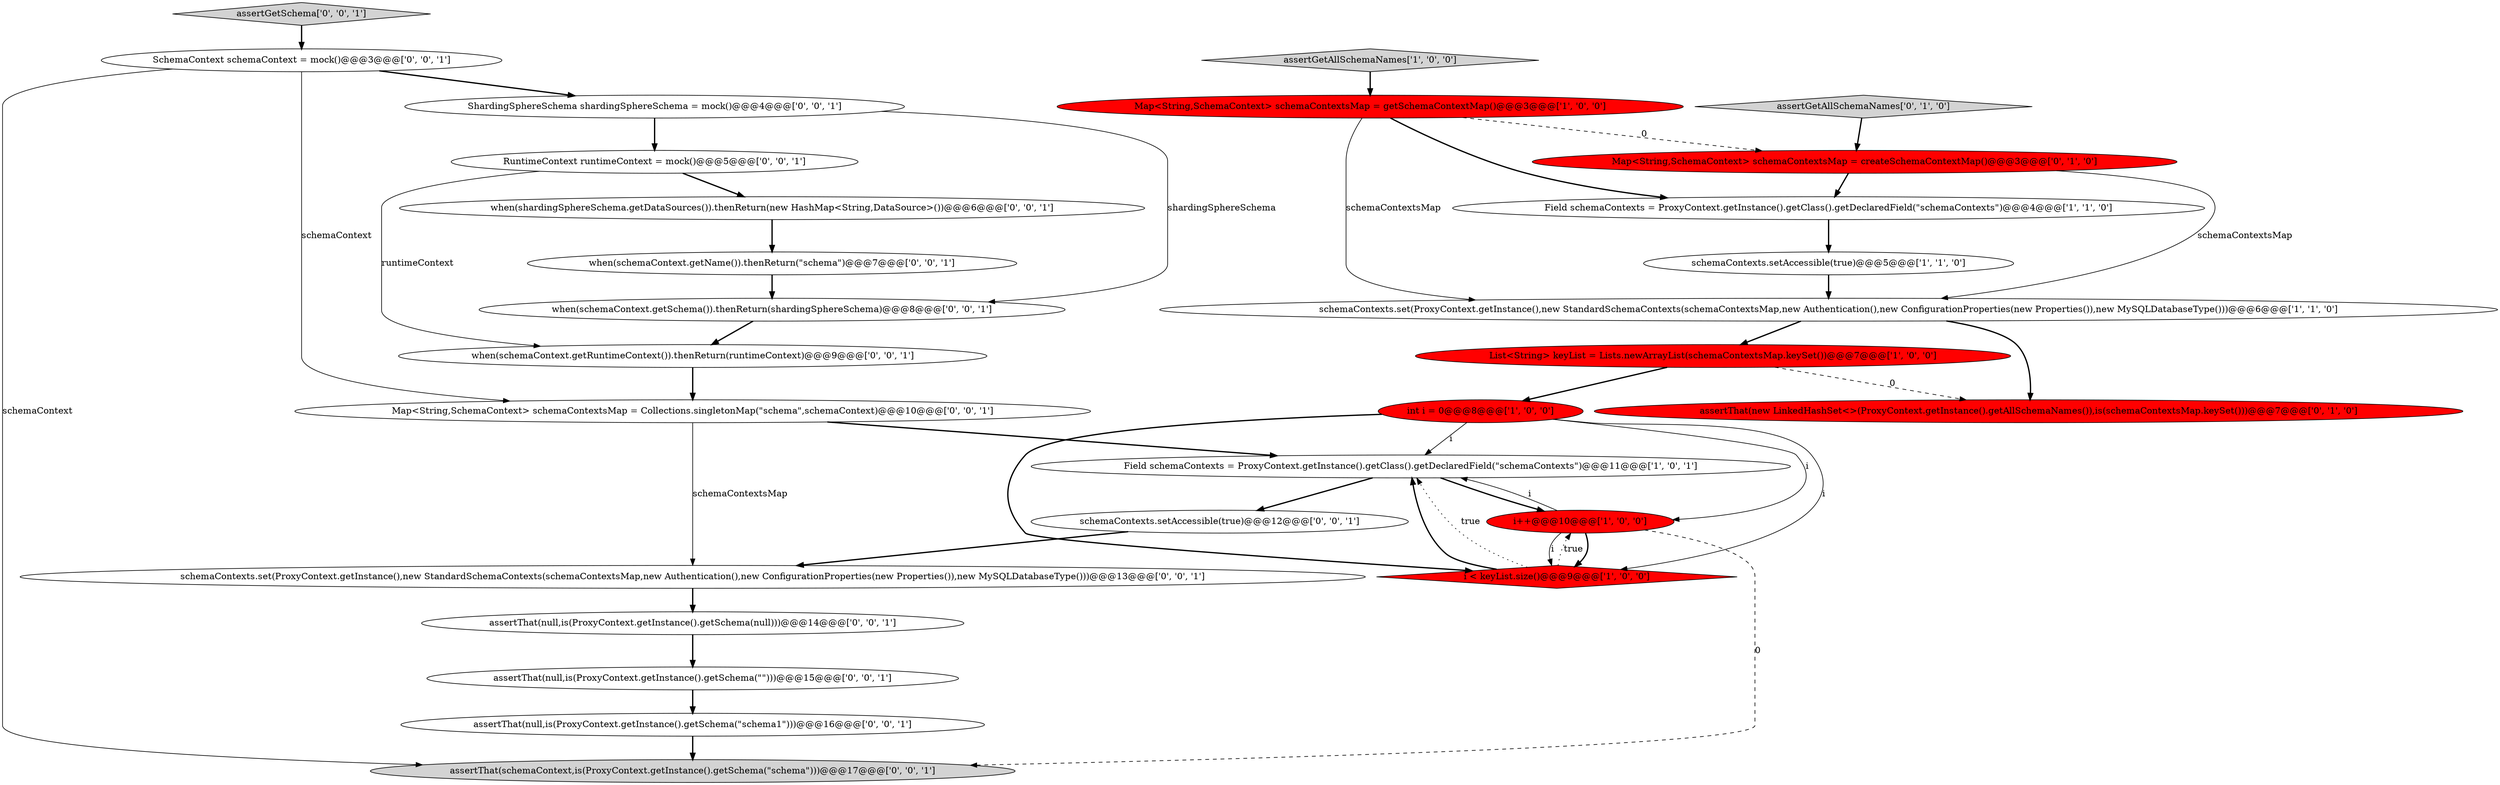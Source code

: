 digraph {
18 [style = filled, label = "ShardingSphereSchema shardingSphereSchema = mock()@@@4@@@['0', '0', '1']", fillcolor = white, shape = ellipse image = "AAA0AAABBB3BBB"];
11 [style = filled, label = "Map<String,SchemaContext> schemaContextsMap = createSchemaContextMap()@@@3@@@['0', '1', '0']", fillcolor = red, shape = ellipse image = "AAA1AAABBB2BBB"];
21 [style = filled, label = "RuntimeContext runtimeContext = mock()@@@5@@@['0', '0', '1']", fillcolor = white, shape = ellipse image = "AAA0AAABBB3BBB"];
16 [style = filled, label = "assertThat(null,is(ProxyContext.getInstance().getSchema(null)))@@@14@@@['0', '0', '1']", fillcolor = white, shape = ellipse image = "AAA0AAABBB3BBB"];
0 [style = filled, label = "List<String> keyList = Lists.newArrayList(schemaContextsMap.keySet())@@@7@@@['1', '0', '0']", fillcolor = red, shape = ellipse image = "AAA1AAABBB1BBB"];
14 [style = filled, label = "when(schemaContext.getName()).thenReturn(\"schema\")@@@7@@@['0', '0', '1']", fillcolor = white, shape = ellipse image = "AAA0AAABBB3BBB"];
19 [style = filled, label = "Map<String,SchemaContext> schemaContextsMap = Collections.singletonMap(\"schema\",schemaContext)@@@10@@@['0', '0', '1']", fillcolor = white, shape = ellipse image = "AAA0AAABBB3BBB"];
23 [style = filled, label = "when(schemaContext.getRuntimeContext()).thenReturn(runtimeContext)@@@9@@@['0', '0', '1']", fillcolor = white, shape = ellipse image = "AAA0AAABBB3BBB"];
1 [style = filled, label = "Field schemaContexts = ProxyContext.getInstance().getClass().getDeclaredField(\"schemaContexts\")@@@4@@@['1', '1', '0']", fillcolor = white, shape = ellipse image = "AAA0AAABBB1BBB"];
7 [style = filled, label = "Field schemaContexts = ProxyContext.getInstance().getClass().getDeclaredField(\"schemaContexts\")@@@11@@@['1', '0', '1']", fillcolor = white, shape = ellipse image = "AAA0AAABBB1BBB"];
3 [style = filled, label = "i++@@@10@@@['1', '0', '0']", fillcolor = red, shape = ellipse image = "AAA1AAABBB1BBB"];
15 [style = filled, label = "schemaContexts.set(ProxyContext.getInstance(),new StandardSchemaContexts(schemaContextsMap,new Authentication(),new ConfigurationProperties(new Properties()),new MySQLDatabaseType()))@@@13@@@['0', '0', '1']", fillcolor = white, shape = ellipse image = "AAA0AAABBB3BBB"];
26 [style = filled, label = "when(schemaContext.getSchema()).thenReturn(shardingSphereSchema)@@@8@@@['0', '0', '1']", fillcolor = white, shape = ellipse image = "AAA0AAABBB3BBB"];
5 [style = filled, label = "schemaContexts.setAccessible(true)@@@5@@@['1', '1', '0']", fillcolor = white, shape = ellipse image = "AAA0AAABBB1BBB"];
27 [style = filled, label = "SchemaContext schemaContext = mock()@@@3@@@['0', '0', '1']", fillcolor = white, shape = ellipse image = "AAA0AAABBB3BBB"];
2 [style = filled, label = "schemaContexts.set(ProxyContext.getInstance(),new StandardSchemaContexts(schemaContextsMap,new Authentication(),new ConfigurationProperties(new Properties()),new MySQLDatabaseType()))@@@6@@@['1', '1', '0']", fillcolor = white, shape = ellipse image = "AAA0AAABBB1BBB"];
6 [style = filled, label = "assertGetAllSchemaNames['1', '0', '0']", fillcolor = lightgray, shape = diamond image = "AAA0AAABBB1BBB"];
25 [style = filled, label = "assertThat(schemaContext,is(ProxyContext.getInstance().getSchema(\"schema\")))@@@17@@@['0', '0', '1']", fillcolor = lightgray, shape = ellipse image = "AAA0AAABBB3BBB"];
17 [style = filled, label = "assertThat(null,is(ProxyContext.getInstance().getSchema(\"schema1\")))@@@16@@@['0', '0', '1']", fillcolor = white, shape = ellipse image = "AAA0AAABBB3BBB"];
13 [style = filled, label = "assertThat(null,is(ProxyContext.getInstance().getSchema(\"\")))@@@15@@@['0', '0', '1']", fillcolor = white, shape = ellipse image = "AAA0AAABBB3BBB"];
20 [style = filled, label = "when(shardingSphereSchema.getDataSources()).thenReturn(new HashMap<String,DataSource>())@@@6@@@['0', '0', '1']", fillcolor = white, shape = ellipse image = "AAA0AAABBB3BBB"];
8 [style = filled, label = "Map<String,SchemaContext> schemaContextsMap = getSchemaContextMap()@@@3@@@['1', '0', '0']", fillcolor = red, shape = ellipse image = "AAA1AAABBB1BBB"];
9 [style = filled, label = "i < keyList.size()@@@9@@@['1', '0', '0']", fillcolor = red, shape = diamond image = "AAA1AAABBB1BBB"];
12 [style = filled, label = "assertGetAllSchemaNames['0', '1', '0']", fillcolor = lightgray, shape = diamond image = "AAA0AAABBB2BBB"];
24 [style = filled, label = "schemaContexts.setAccessible(true)@@@12@@@['0', '0', '1']", fillcolor = white, shape = ellipse image = "AAA0AAABBB3BBB"];
4 [style = filled, label = "int i = 0@@@8@@@['1', '0', '0']", fillcolor = red, shape = ellipse image = "AAA1AAABBB1BBB"];
22 [style = filled, label = "assertGetSchema['0', '0', '1']", fillcolor = lightgray, shape = diamond image = "AAA0AAABBB3BBB"];
10 [style = filled, label = "assertThat(new LinkedHashSet<>(ProxyContext.getInstance().getAllSchemaNames()),is(schemaContextsMap.keySet()))@@@7@@@['0', '1', '0']", fillcolor = red, shape = ellipse image = "AAA1AAABBB2BBB"];
1->5 [style = bold, label=""];
4->7 [style = solid, label="i"];
4->9 [style = bold, label=""];
17->25 [style = bold, label=""];
27->18 [style = bold, label=""];
4->9 [style = solid, label="i"];
11->2 [style = solid, label="schemaContextsMap"];
16->13 [style = bold, label=""];
11->1 [style = bold, label=""];
3->7 [style = solid, label="i"];
12->11 [style = bold, label=""];
20->14 [style = bold, label=""];
4->3 [style = solid, label="i"];
9->7 [style = bold, label=""];
2->10 [style = bold, label=""];
15->16 [style = bold, label=""];
7->3 [style = bold, label=""];
0->10 [style = dashed, label="0"];
3->9 [style = bold, label=""];
8->1 [style = bold, label=""];
14->26 [style = bold, label=""];
13->17 [style = bold, label=""];
5->2 [style = bold, label=""];
7->24 [style = bold, label=""];
2->0 [style = bold, label=""];
3->9 [style = solid, label="i"];
21->20 [style = bold, label=""];
22->27 [style = bold, label=""];
0->4 [style = bold, label=""];
27->25 [style = solid, label="schemaContext"];
23->19 [style = bold, label=""];
26->23 [style = bold, label=""];
8->2 [style = solid, label="schemaContextsMap"];
6->8 [style = bold, label=""];
19->15 [style = solid, label="schemaContextsMap"];
18->21 [style = bold, label=""];
21->23 [style = solid, label="runtimeContext"];
9->7 [style = dotted, label="true"];
8->11 [style = dashed, label="0"];
19->7 [style = bold, label=""];
9->3 [style = dotted, label="true"];
27->19 [style = solid, label="schemaContext"];
18->26 [style = solid, label="shardingSphereSchema"];
24->15 [style = bold, label=""];
3->25 [style = dashed, label="0"];
}
